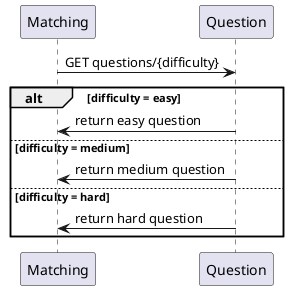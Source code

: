 @startuml
Matching -> Question: GET questions/{difficulty}

alt difficulty = easy

    Question -> Matching: return easy question

else difficulty = medium

    Question -> Matching: return medium question

else difficulty = hard

    Question -> Matching: return hard question

end
@enduml
